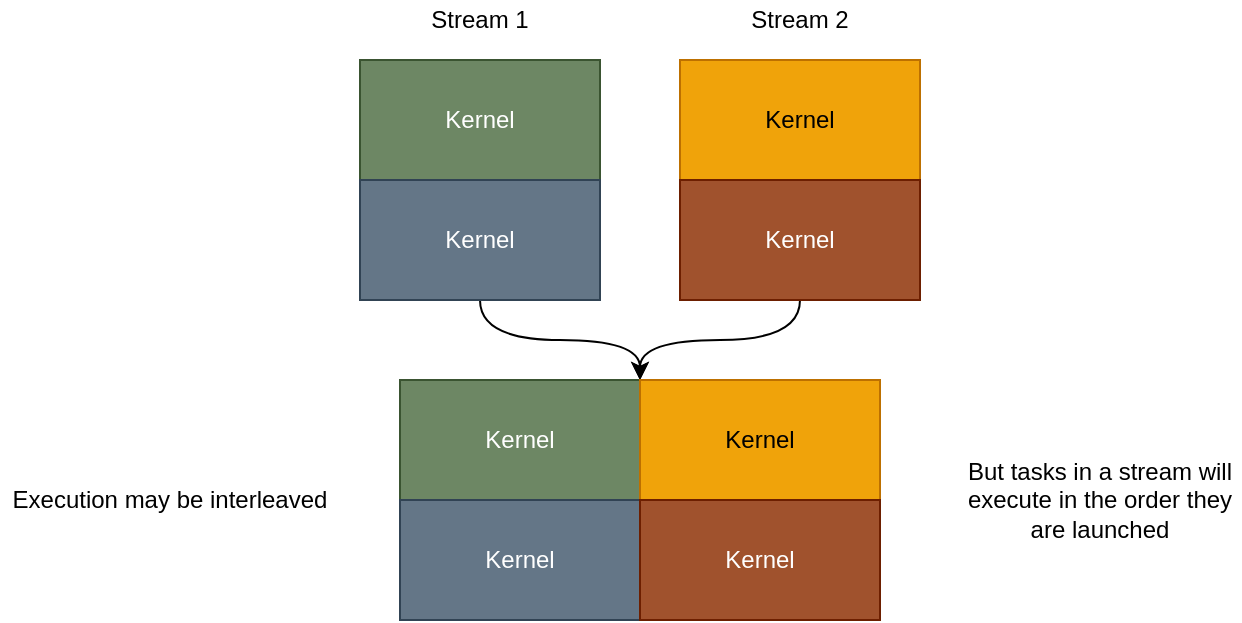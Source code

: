 <mxfile version="15.2.9" type="device"><diagram id="55urjaCjmfQdbR2H_qAJ" name="Page-1"><mxGraphModel dx="2028" dy="663" grid="1" gridSize="10" guides="1" tooltips="1" connect="1" arrows="1" fold="1" page="1" pageScale="1" pageWidth="850" pageHeight="500" math="0" shadow="0"><root><mxCell id="0"/><mxCell id="1" parent="0"/><mxCell id="zxUSTThkfkZl5AP_E0P3-1" value="Kernel" style="rounded=0;whiteSpace=wrap;html=1;fillColor=#6d8764;strokeColor=#3A5431;fontColor=#ffffff;" vertex="1" parent="1"><mxGeometry x="160" y="80" width="120" height="60" as="geometry"/></mxCell><mxCell id="zxUSTThkfkZl5AP_E0P3-18" style="edgeStyle=orthogonalEdgeStyle;curved=1;rounded=0;orthogonalLoop=1;jettySize=auto;html=1;entryX=1;entryY=0;entryDx=0;entryDy=0;" edge="1" parent="1" source="zxUSTThkfkZl5AP_E0P3-2" target="zxUSTThkfkZl5AP_E0P3-5"><mxGeometry relative="1" as="geometry"/></mxCell><mxCell id="zxUSTThkfkZl5AP_E0P3-2" value="Kernel" style="rounded=0;whiteSpace=wrap;html=1;fillColor=#647687;strokeColor=#314354;fontColor=#ffffff;" vertex="1" parent="1"><mxGeometry x="160" y="140" width="120" height="60" as="geometry"/></mxCell><mxCell id="zxUSTThkfkZl5AP_E0P3-3" value="Kernel" style="rounded=0;whiteSpace=wrap;html=1;fillColor=#f0a30a;strokeColor=#BD7000;fontColor=#000000;" vertex="1" parent="1"><mxGeometry x="320" y="80" width="120" height="60" as="geometry"/></mxCell><mxCell id="zxUSTThkfkZl5AP_E0P3-19" style="edgeStyle=orthogonalEdgeStyle;curved=1;rounded=0;orthogonalLoop=1;jettySize=auto;html=1;entryX=0;entryY=0;entryDx=0;entryDy=0;" edge="1" parent="1" source="zxUSTThkfkZl5AP_E0P3-4" target="zxUSTThkfkZl5AP_E0P3-6"><mxGeometry relative="1" as="geometry"/></mxCell><mxCell id="zxUSTThkfkZl5AP_E0P3-4" value="Kernel" style="rounded=0;whiteSpace=wrap;html=1;fillColor=#a0522d;strokeColor=#6D1F00;fontColor=#ffffff;" vertex="1" parent="1"><mxGeometry x="320" y="140" width="120" height="60" as="geometry"/></mxCell><mxCell id="zxUSTThkfkZl5AP_E0P3-5" value="Kernel" style="rounded=0;whiteSpace=wrap;html=1;fillColor=#6d8764;strokeColor=#3A5431;fontColor=#ffffff;" vertex="1" parent="1"><mxGeometry x="180" y="240" width="120" height="60" as="geometry"/></mxCell><mxCell id="zxUSTThkfkZl5AP_E0P3-6" value="Kernel" style="rounded=0;whiteSpace=wrap;html=1;fillColor=#f0a30a;strokeColor=#BD7000;fontColor=#000000;" vertex="1" parent="1"><mxGeometry x="300" y="240" width="120" height="60" as="geometry"/></mxCell><mxCell id="zxUSTThkfkZl5AP_E0P3-7" value="Kernel" style="rounded=0;whiteSpace=wrap;html=1;fillColor=#647687;strokeColor=#314354;fontColor=#ffffff;" vertex="1" parent="1"><mxGeometry x="180" y="300" width="120" height="60" as="geometry"/></mxCell><mxCell id="zxUSTThkfkZl5AP_E0P3-8" value="Kernel" style="rounded=0;whiteSpace=wrap;html=1;fillColor=#a0522d;strokeColor=#6D1F00;fontColor=#ffffff;" vertex="1" parent="1"><mxGeometry x="300" y="300" width="120" height="60" as="geometry"/></mxCell><mxCell id="zxUSTThkfkZl5AP_E0P3-11" value="Stream 1" style="text;html=1;strokeColor=none;fillColor=none;align=center;verticalAlign=middle;whiteSpace=wrap;rounded=0;" vertex="1" parent="1"><mxGeometry x="190" y="50" width="60" height="20" as="geometry"/></mxCell><mxCell id="zxUSTThkfkZl5AP_E0P3-12" value="Stream 2" style="text;html=1;strokeColor=none;fillColor=none;align=center;verticalAlign=middle;whiteSpace=wrap;rounded=0;" vertex="1" parent="1"><mxGeometry x="350" y="50" width="60" height="20" as="geometry"/></mxCell><mxCell id="zxUSTThkfkZl5AP_E0P3-20" value="Execution may be interleaved" style="text;html=1;strokeColor=none;fillColor=none;align=center;verticalAlign=middle;whiteSpace=wrap;rounded=0;glass=0;" vertex="1" parent="1"><mxGeometry x="-20" y="290" width="170" height="20" as="geometry"/></mxCell><mxCell id="zxUSTThkfkZl5AP_E0P3-21" value="But tasks in a stream will execute in the order they are launched" style="text;html=1;strokeColor=none;fillColor=none;align=center;verticalAlign=middle;whiteSpace=wrap;rounded=0;glass=0;" vertex="1" parent="1"><mxGeometry x="460" y="270" width="140" height="60" as="geometry"/></mxCell></root></mxGraphModel></diagram></mxfile>